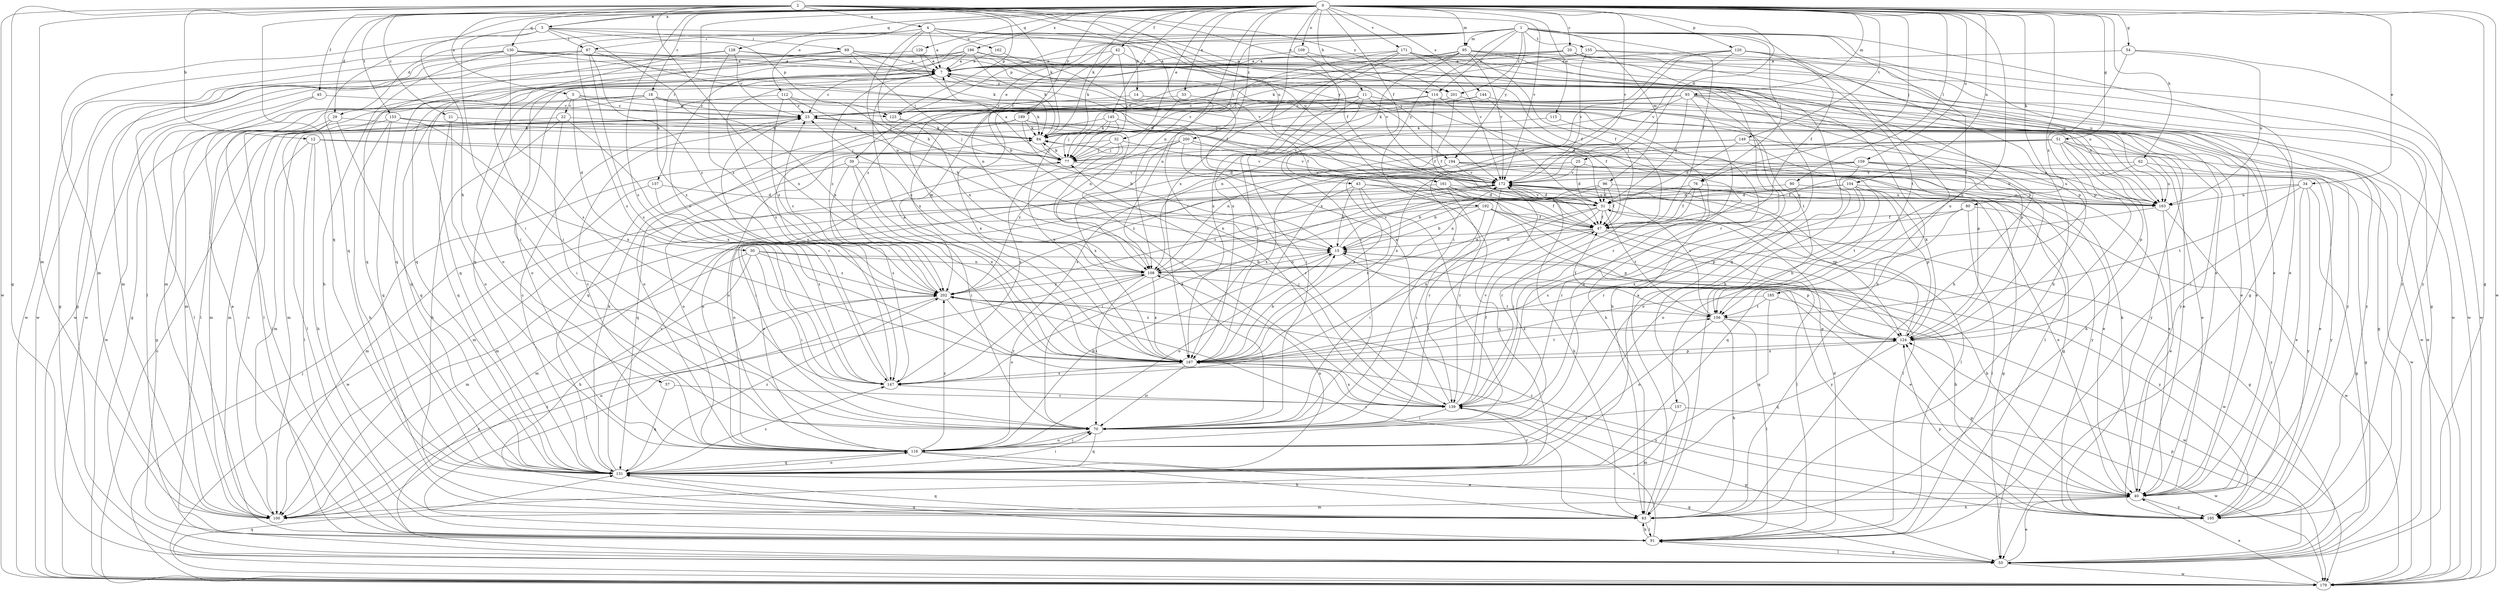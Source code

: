 strict digraph  {
0;
1;
2;
3;
4;
5;
7;
11;
12;
14;
15;
18;
20;
21;
22;
23;
25;
29;
30;
31;
32;
33;
34;
39;
40;
42;
43;
45;
47;
51;
54;
55;
57;
62;
63;
67;
69;
70;
76;
77;
80;
84;
90;
91;
93;
95;
96;
100;
104;
108;
109;
112;
113;
114;
116;
120;
123;
124;
128;
129;
130;
131;
137;
139;
144;
145;
147;
149;
153;
155;
156;
157;
159;
161;
162;
163;
171;
172;
179;
185;
186;
187;
189;
192;
194;
195;
200;
201;
202;
0 -> 3  [label=a];
0 -> 11  [label=b];
0 -> 18  [label=c];
0 -> 20  [label=c];
0 -> 21  [label=c];
0 -> 25  [label=d];
0 -> 29  [label=d];
0 -> 32  [label=e];
0 -> 33  [label=e];
0 -> 34  [label=e];
0 -> 42  [label=f];
0 -> 43  [label=f];
0 -> 45  [label=f];
0 -> 51  [label=g];
0 -> 54  [label=g];
0 -> 55  [label=g];
0 -> 57  [label=h];
0 -> 62  [label=h];
0 -> 76  [label=j];
0 -> 80  [label=k];
0 -> 84  [label=k];
0 -> 90  [label=l];
0 -> 93  [label=m];
0 -> 95  [label=m];
0 -> 104  [label=n];
0 -> 108  [label=n];
0 -> 109  [label=o];
0 -> 112  [label=o];
0 -> 113  [label=o];
0 -> 120  [label=p];
0 -> 128  [label=q];
0 -> 129  [label=q];
0 -> 137  [label=r];
0 -> 144  [label=s];
0 -> 145  [label=s];
0 -> 147  [label=s];
0 -> 149  [label=t];
0 -> 153  [label=t];
0 -> 157  [label=u];
0 -> 159  [label=u];
0 -> 171  [label=v];
0 -> 172  [label=v];
0 -> 179  [label=w];
0 -> 185  [label=x];
0 -> 186  [label=x];
0 -> 187  [label=x];
0 -> 189  [label=y];
0 -> 200  [label=z];
1 -> 39  [label=e];
1 -> 47  [label=f];
1 -> 55  [label=g];
1 -> 63  [label=h];
1 -> 67  [label=i];
1 -> 76  [label=j];
1 -> 77  [label=j];
1 -> 91  [label=l];
1 -> 95  [label=m];
1 -> 96  [label=m];
1 -> 114  [label=o];
1 -> 123  [label=p];
1 -> 147  [label=s];
1 -> 155  [label=t];
1 -> 156  [label=t];
1 -> 187  [label=x];
1 -> 192  [label=y];
1 -> 194  [label=y];
1 -> 201  [label=z];
2 -> 3  [label=a];
2 -> 4  [label=a];
2 -> 5  [label=a];
2 -> 12  [label=b];
2 -> 47  [label=f];
2 -> 55  [label=g];
2 -> 84  [label=k];
2 -> 100  [label=m];
2 -> 114  [label=o];
2 -> 123  [label=p];
2 -> 130  [label=q];
2 -> 131  [label=q];
2 -> 139  [label=r];
2 -> 161  [label=u];
2 -> 172  [label=v];
2 -> 179  [label=w];
2 -> 187  [label=x];
2 -> 201  [label=z];
3 -> 67  [label=i];
3 -> 69  [label=i];
3 -> 70  [label=i];
3 -> 100  [label=m];
3 -> 123  [label=p];
3 -> 131  [label=q];
3 -> 187  [label=x];
3 -> 194  [label=y];
4 -> 7  [label=a];
4 -> 14  [label=b];
4 -> 15  [label=b];
4 -> 29  [label=d];
4 -> 108  [label=n];
4 -> 147  [label=s];
4 -> 161  [label=u];
4 -> 162  [label=u];
4 -> 172  [label=v];
5 -> 22  [label=c];
5 -> 23  [label=c];
5 -> 30  [label=d];
5 -> 116  [label=o];
5 -> 123  [label=p];
5 -> 195  [label=y];
7 -> 23  [label=c];
7 -> 55  [label=g];
7 -> 116  [label=o];
7 -> 131  [label=q];
7 -> 163  [label=u];
7 -> 201  [label=z];
7 -> 202  [label=z];
11 -> 23  [label=c];
11 -> 31  [label=d];
11 -> 40  [label=e];
11 -> 70  [label=i];
11 -> 187  [label=x];
11 -> 195  [label=y];
11 -> 202  [label=z];
12 -> 31  [label=d];
12 -> 63  [label=h];
12 -> 77  [label=j];
12 -> 91  [label=l];
12 -> 100  [label=m];
14 -> 23  [label=c];
14 -> 47  [label=f];
14 -> 124  [label=p];
15 -> 108  [label=n];
15 -> 116  [label=o];
15 -> 124  [label=p];
15 -> 172  [label=v];
15 -> 195  [label=y];
18 -> 23  [label=c];
18 -> 63  [label=h];
18 -> 84  [label=k];
18 -> 91  [label=l];
18 -> 100  [label=m];
18 -> 131  [label=q];
18 -> 202  [label=z];
20 -> 7  [label=a];
20 -> 63  [label=h];
20 -> 131  [label=q];
20 -> 156  [label=t];
20 -> 163  [label=u];
20 -> 187  [label=x];
21 -> 84  [label=k];
21 -> 116  [label=o];
21 -> 131  [label=q];
22 -> 63  [label=h];
22 -> 70  [label=i];
22 -> 84  [label=k];
22 -> 100  [label=m];
22 -> 187  [label=x];
23 -> 84  [label=k];
23 -> 91  [label=l];
23 -> 124  [label=p];
25 -> 31  [label=d];
25 -> 40  [label=e];
25 -> 172  [label=v];
25 -> 187  [label=x];
29 -> 55  [label=g];
29 -> 84  [label=k];
29 -> 91  [label=l];
29 -> 131  [label=q];
30 -> 63  [label=h];
30 -> 70  [label=i];
30 -> 100  [label=m];
30 -> 108  [label=n];
30 -> 195  [label=y];
30 -> 202  [label=z];
31 -> 47  [label=f];
31 -> 55  [label=g];
31 -> 70  [label=i];
31 -> 108  [label=n];
31 -> 156  [label=t];
31 -> 172  [label=v];
31 -> 187  [label=x];
32 -> 70  [label=i];
32 -> 77  [label=j];
32 -> 116  [label=o];
32 -> 147  [label=s];
32 -> 172  [label=v];
33 -> 23  [label=c];
33 -> 108  [label=n];
33 -> 179  [label=w];
34 -> 15  [label=b];
34 -> 40  [label=e];
34 -> 55  [label=g];
34 -> 156  [label=t];
34 -> 163  [label=u];
34 -> 195  [label=y];
39 -> 70  [label=i];
39 -> 131  [label=q];
39 -> 147  [label=s];
39 -> 172  [label=v];
39 -> 187  [label=x];
40 -> 15  [label=b];
40 -> 63  [label=h];
40 -> 84  [label=k];
40 -> 100  [label=m];
40 -> 124  [label=p];
40 -> 195  [label=y];
40 -> 202  [label=z];
42 -> 7  [label=a];
42 -> 15  [label=b];
42 -> 47  [label=f];
42 -> 77  [label=j];
42 -> 84  [label=k];
43 -> 15  [label=b];
43 -> 70  [label=i];
43 -> 108  [label=n];
43 -> 131  [label=q];
43 -> 163  [label=u];
43 -> 187  [label=x];
45 -> 23  [label=c];
45 -> 91  [label=l];
45 -> 179  [label=w];
47 -> 15  [label=b];
47 -> 70  [label=i];
47 -> 91  [label=l];
47 -> 100  [label=m];
47 -> 179  [label=w];
51 -> 40  [label=e];
51 -> 63  [label=h];
51 -> 77  [label=j];
51 -> 124  [label=p];
51 -> 147  [label=s];
51 -> 163  [label=u];
51 -> 179  [label=w];
51 -> 187  [label=x];
54 -> 7  [label=a];
54 -> 124  [label=p];
54 -> 163  [label=u];
54 -> 195  [label=y];
55 -> 40  [label=e];
55 -> 91  [label=l];
55 -> 124  [label=p];
55 -> 179  [label=w];
55 -> 202  [label=z];
57 -> 131  [label=q];
57 -> 139  [label=r];
62 -> 40  [label=e];
62 -> 47  [label=f];
62 -> 163  [label=u];
62 -> 172  [label=v];
63 -> 7  [label=a];
63 -> 91  [label=l];
63 -> 131  [label=q];
63 -> 202  [label=z];
67 -> 7  [label=a];
67 -> 31  [label=d];
67 -> 55  [label=g];
67 -> 100  [label=m];
67 -> 147  [label=s];
67 -> 179  [label=w];
67 -> 202  [label=z];
69 -> 7  [label=a];
69 -> 70  [label=i];
69 -> 77  [label=j];
69 -> 91  [label=l];
69 -> 124  [label=p];
69 -> 172  [label=v];
69 -> 179  [label=w];
70 -> 116  [label=o];
70 -> 131  [label=q];
76 -> 47  [label=f];
76 -> 70  [label=i];
76 -> 108  [label=n];
76 -> 139  [label=r];
76 -> 163  [label=u];
77 -> 7  [label=a];
77 -> 84  [label=k];
77 -> 116  [label=o];
77 -> 172  [label=v];
80 -> 47  [label=f];
80 -> 91  [label=l];
80 -> 131  [label=q];
80 -> 147  [label=s];
80 -> 179  [label=w];
84 -> 77  [label=j];
90 -> 31  [label=d];
90 -> 139  [label=r];
90 -> 163  [label=u];
91 -> 7  [label=a];
91 -> 31  [label=d];
91 -> 55  [label=g];
91 -> 63  [label=h];
91 -> 131  [label=q];
91 -> 139  [label=r];
93 -> 23  [label=c];
93 -> 31  [label=d];
93 -> 55  [label=g];
93 -> 84  [label=k];
93 -> 108  [label=n];
93 -> 139  [label=r];
93 -> 147  [label=s];
93 -> 179  [label=w];
93 -> 195  [label=y];
95 -> 7  [label=a];
95 -> 40  [label=e];
95 -> 47  [label=f];
95 -> 55  [label=g];
95 -> 63  [label=h];
95 -> 70  [label=i];
95 -> 84  [label=k];
95 -> 108  [label=n];
95 -> 147  [label=s];
95 -> 172  [label=v];
96 -> 15  [label=b];
96 -> 31  [label=d];
96 -> 47  [label=f];
96 -> 147  [label=s];
96 -> 163  [label=u];
100 -> 23  [label=c];
100 -> 108  [label=n];
100 -> 202  [label=z];
104 -> 31  [label=d];
104 -> 100  [label=m];
104 -> 116  [label=o];
104 -> 124  [label=p];
104 -> 139  [label=r];
104 -> 156  [label=t];
104 -> 163  [label=u];
108 -> 15  [label=b];
108 -> 23  [label=c];
108 -> 40  [label=e];
108 -> 70  [label=i];
108 -> 116  [label=o];
108 -> 187  [label=x];
108 -> 202  [label=z];
109 -> 7  [label=a];
109 -> 139  [label=r];
109 -> 187  [label=x];
112 -> 15  [label=b];
112 -> 23  [label=c];
112 -> 77  [label=j];
112 -> 91  [label=l];
112 -> 202  [label=z];
113 -> 84  [label=k];
113 -> 116  [label=o];
114 -> 23  [label=c];
114 -> 31  [label=d];
114 -> 47  [label=f];
114 -> 163  [label=u];
114 -> 187  [label=x];
116 -> 15  [label=b];
116 -> 23  [label=c];
116 -> 55  [label=g];
116 -> 63  [label=h];
116 -> 70  [label=i];
116 -> 131  [label=q];
116 -> 202  [label=z];
120 -> 7  [label=a];
120 -> 47  [label=f];
120 -> 63  [label=h];
120 -> 70  [label=i];
120 -> 172  [label=v];
120 -> 179  [label=w];
120 -> 187  [label=x];
123 -> 77  [label=j];
123 -> 108  [label=n];
124 -> 84  [label=k];
124 -> 131  [label=q];
124 -> 172  [label=v];
124 -> 187  [label=x];
124 -> 202  [label=z];
128 -> 7  [label=a];
128 -> 23  [label=c];
128 -> 70  [label=i];
128 -> 131  [label=q];
128 -> 163  [label=u];
128 -> 202  [label=z];
129 -> 7  [label=a];
129 -> 84  [label=k];
129 -> 131  [label=q];
130 -> 7  [label=a];
130 -> 40  [label=e];
130 -> 55  [label=g];
130 -> 63  [label=h];
130 -> 124  [label=p];
130 -> 147  [label=s];
130 -> 172  [label=v];
130 -> 179  [label=w];
131 -> 23  [label=c];
131 -> 40  [label=e];
131 -> 70  [label=i];
131 -> 84  [label=k];
131 -> 108  [label=n];
131 -> 116  [label=o];
131 -> 139  [label=r];
131 -> 147  [label=s];
131 -> 172  [label=v];
131 -> 202  [label=z];
137 -> 31  [label=d];
137 -> 100  [label=m];
137 -> 147  [label=s];
139 -> 7  [label=a];
139 -> 23  [label=c];
139 -> 47  [label=f];
139 -> 55  [label=g];
139 -> 70  [label=i];
139 -> 77  [label=j];
139 -> 172  [label=v];
139 -> 187  [label=x];
144 -> 23  [label=c];
144 -> 40  [label=e];
144 -> 47  [label=f];
144 -> 77  [label=j];
145 -> 63  [label=h];
145 -> 77  [label=j];
145 -> 84  [label=k];
145 -> 116  [label=o];
145 -> 187  [label=x];
147 -> 23  [label=c];
147 -> 139  [label=r];
149 -> 31  [label=d];
149 -> 77  [label=j];
149 -> 91  [label=l];
149 -> 108  [label=n];
149 -> 163  [label=u];
153 -> 40  [label=e];
153 -> 63  [label=h];
153 -> 84  [label=k];
153 -> 100  [label=m];
153 -> 131  [label=q];
153 -> 187  [label=x];
155 -> 7  [label=a];
155 -> 172  [label=v];
155 -> 179  [label=w];
155 -> 195  [label=y];
155 -> 202  [label=z];
156 -> 47  [label=f];
156 -> 63  [label=h];
156 -> 91  [label=l];
156 -> 116  [label=o];
156 -> 124  [label=p];
156 -> 172  [label=v];
157 -> 70  [label=i];
157 -> 100  [label=m];
157 -> 179  [label=w];
159 -> 55  [label=g];
159 -> 100  [label=m];
159 -> 116  [label=o];
159 -> 163  [label=u];
159 -> 172  [label=v];
159 -> 195  [label=y];
159 -> 202  [label=z];
161 -> 31  [label=d];
161 -> 40  [label=e];
161 -> 47  [label=f];
161 -> 116  [label=o];
161 -> 124  [label=p];
161 -> 139  [label=r];
162 -> 7  [label=a];
162 -> 47  [label=f];
163 -> 40  [label=e];
163 -> 187  [label=x];
163 -> 195  [label=y];
171 -> 7  [label=a];
171 -> 63  [label=h];
171 -> 77  [label=j];
171 -> 108  [label=n];
171 -> 131  [label=q];
171 -> 172  [label=v];
171 -> 179  [label=w];
171 -> 187  [label=x];
172 -> 31  [label=d];
172 -> 55  [label=g];
172 -> 63  [label=h];
172 -> 70  [label=i];
172 -> 91  [label=l];
172 -> 124  [label=p];
172 -> 139  [label=r];
172 -> 179  [label=w];
172 -> 202  [label=z];
179 -> 23  [label=c];
179 -> 40  [label=e];
179 -> 77  [label=j];
179 -> 131  [label=q];
185 -> 131  [label=q];
185 -> 156  [label=t];
185 -> 179  [label=w];
185 -> 187  [label=x];
186 -> 7  [label=a];
186 -> 40  [label=e];
186 -> 84  [label=k];
186 -> 100  [label=m];
186 -> 131  [label=q];
186 -> 172  [label=v];
186 -> 179  [label=w];
187 -> 7  [label=a];
187 -> 15  [label=b];
187 -> 70  [label=i];
187 -> 124  [label=p];
187 -> 147  [label=s];
187 -> 156  [label=t];
187 -> 195  [label=y];
189 -> 15  [label=b];
189 -> 84  [label=k];
189 -> 100  [label=m];
189 -> 131  [label=q];
189 -> 172  [label=v];
189 -> 195  [label=y];
192 -> 15  [label=b];
192 -> 47  [label=f];
192 -> 70  [label=i];
192 -> 91  [label=l];
192 -> 116  [label=o];
192 -> 124  [label=p];
194 -> 40  [label=e];
194 -> 70  [label=i];
194 -> 116  [label=o];
194 -> 163  [label=u];
194 -> 172  [label=v];
194 -> 187  [label=x];
194 -> 195  [label=y];
195 -> 15  [label=b];
195 -> 124  [label=p];
200 -> 55  [label=g];
200 -> 77  [label=j];
200 -> 139  [label=r];
200 -> 172  [label=v];
200 -> 187  [label=x];
200 -> 202  [label=z];
201 -> 23  [label=c];
201 -> 47  [label=f];
201 -> 156  [label=t];
202 -> 23  [label=c];
202 -> 91  [label=l];
202 -> 139  [label=r];
202 -> 156  [label=t];
}
